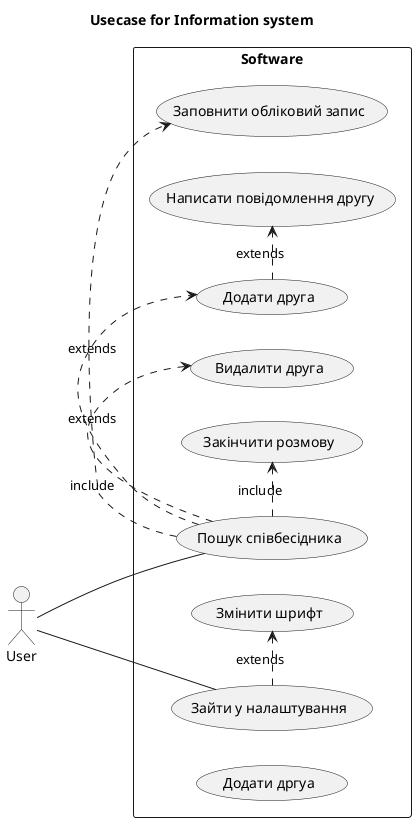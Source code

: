 @startuml

title Usecase for Information system

left to right direction

actor User

rectangle Software {

    usecase (Пошук співбесідника)
    usecase (Зайти у налаштування)
    usecase (Видалити друга)
    usecase (Додати дргуа)
    usecase (Закінчити розмову)
    usecase (Заповнити обліковий запис)
    usecase (Написати повідомлення другу)
    usecase (Змінити шрифт)

   (Пошук співбесідника) .> (Заповнити обліковий запис) : include
   (Пошук співбесідника) .> (Додати друга) : extends
   (Пошук співбесідника) .> (Видалити друга) : extends
   (Пошук співбесідника) .> (Закінчити розмову) : include
   (Додати друга) .> (Написати повідомлення другу) : extends
   (Зайти у налаштування) .> (Змінити шрифт) : extends
   User -- (Зайти у налаштування)
   User -- (Пошук співбесідника)
}

@enduml

